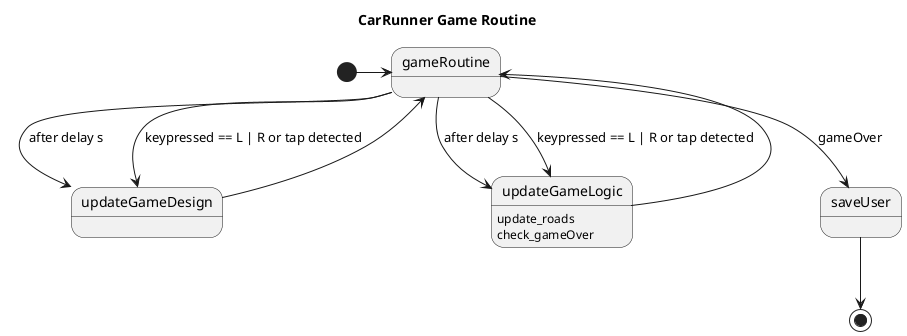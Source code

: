 @startuml inline_umlgraph_1.png
    [*] -> gameRoutine
    title CarRunner Game Routine
    gameRoutine --> updateGameDesign : after delay s
    gameRoutine --> updateGameLogic : after delay s
    gameRoutine --> updateGameDesign : keypressed == L | R or tap detected
    gameRoutine --> updateGameLogic : keypressed == L | R or tap detected
    updateGameLogic --> gameRoutine
    updateGameDesign --> gameRoutine
    updateGameLogic : update_roads
    updateGameLogic : check_gameOver
    gameRoutine --> saveUser : gameOver
    saveUser --> [*]
@enduml
@startuml inline_umlgraph_2.eps
    [*] -> gameRoutine
    title CarRunner Game Routine
    gameRoutine --> updateGameDesign : after delay s
    gameRoutine --> updateGameLogic : after delay s
    gameRoutine --> updateGameDesign : keypressed == L | R or tap detected
    gameRoutine --> updateGameLogic : keypressed == L | R or tap detected
    updateGameLogic --> gameRoutine
    updateGameDesign --> gameRoutine
    updateGameLogic : update_roads
    updateGameLogic : check_gameOver
    gameRoutine --> saveUser : gameOver
    saveUser --> [*]
@enduml
@startuml inline_umlgraph_3.png
    [*] -> Time_changeRoutine
    title CarRunner Change Date Time Routine
    Time_changeRoutine --> AddTime : keypressed == L
    AddTime: value++
    Time_changeRoutine --> SubtractTime : keypressed == R
    SubtractTime --> Time_changeRoutine
    SubtractTime : value--
    AddTime --> Time_changeRoutine
    Time_changeRoutine --> ChangeTimeUnitOrExit : keypressed = S
    ChangeTimeUnitOrExit : timeUnit++
    ChangeTimeUnitOrExit --> Time_changeRoutine
    ChangeTimeUnitOrExit --> [*]
@enduml
@startuml inline_umlgraph_4.eps
    [*] -> Time_changeRoutine
    title CarRunner Change Date Time Routine
    Time_changeRoutine --> AddTime : keypressed == L
    AddTime: value++
    Time_changeRoutine --> SubtractTime : keypressed == R
    SubtractTime --> Time_changeRoutine
    SubtractTime : value--
    AddTime --> Time_changeRoutine
    Time_changeRoutine --> ChangeTimeUnitOrExit : keypressed = S
    ChangeTimeUnitOrExit : timeUnit++
    ChangeTimeUnitOrExit --> Time_changeRoutine
    ChangeTimeUnitOrExit --> [*]
@enduml
@startuml inline_umlgraph_5.png
   [*] -> initPeripherals
   title CarRunner Main loop

   initPeripherals --> waitEvent
   waitEvent --> waitEvent : after 1s
   waitEvent --> Game : keypressed == S and PRESSED
   waitEvent --> Menu : keypressed == L&R for 2s
   waitEvent : update_DateTimeDisplay
   Game --> waitEvent
   Menu --> waitEvent
@enduml
@startuml inline_umlgraph_6.eps
   [*] -> initPeripherals
   title CarRunner Main loop

   initPeripherals --> waitEvent
   waitEvent --> waitEvent : after 1s
   waitEvent --> Game : keypressed == S and PRESSED
   waitEvent --> Menu : keypressed == L&R for 2s
   waitEvent : update_DateTimeDisplay
   Game --> waitEvent
   Menu --> waitEvent
@enduml
@startuml inline_umlgraph_7.png
   [*] -> Menu
   title CarRunner Menu

   Menu --> Menu : keypressed == L | R
   Menu : ShowMenuOption
   Menu --> ChooseOption : keypressed = S
   ChooseOption --> Time_changeRoutine
   ChooseOption --> playerScoresShowdown
   Menu --> [*]
@enduml
@startuml inline_umlgraph_8.eps
   [*] -> Menu
   title CarRunner Menu

   Menu --> Menu : keypressed == L | R
   Menu : ShowMenuOption
   Menu --> ChooseOption : keypressed = S
   ChooseOption --> Time_changeRoutine
   ChooseOption --> playerScoresShowdown
   Menu --> [*]
@enduml
@startuml inline_umlgraph_9.png
    [*] -> playerScoresShowdown
    title CarRunner Player Showdown
    playerScoresShowdown --> nextPlayer : keypressed == R
    playerScoresShowdown --> previousPlayer : keypressed == L
    previousPlayer --> playerScoresShowdown
    nextPlayer --> playerScoresShowdown

    playerScoresShowdown --> [*] : keypressed = S
@enduml
@startuml inline_umlgraph_10.eps
    [*] -> playerScoresShowdown
    title CarRunner Player Showdown
    playerScoresShowdown --> nextPlayer : keypressed == R
    playerScoresShowdown --> previousPlayer : keypressed == L
    previousPlayer --> playerScoresShowdown
    nextPlayer --> playerScoresShowdown

    playerScoresShowdown --> [*] : keypressed = S
@enduml
@startuml inline_umlgraph_11.png
    [*] -> gameRoutine
    title CarRunner Game Routine
    gameRoutine --> updateGameDesign : after delay s
    gameRoutine --> updateGameLogic : after delay s
    gameRoutine --> updateGameDesign : keypressed == L | R or tap detected
    gameRoutine --> updateGameLogic : keypressed == L | R or tap detected
    updateGameLogic --> gameRoutine
    updateGameDesign --> gameRoutine
    updateGameLogic : update_roads
    updateGameLogic : check_gameOver
    gameRoutine --> saveUser : gameOver
    saveUser --> [*]
@enduml
@startuml inline_umlgraph_12.eps
    [*] -> gameRoutine
    title CarRunner Game Routine
    gameRoutine --> updateGameDesign : after delay s
    gameRoutine --> updateGameLogic : after delay s
    gameRoutine --> updateGameDesign : keypressed == L | R or tap detected
    gameRoutine --> updateGameLogic : keypressed == L | R or tap detected
    updateGameLogic --> gameRoutine
    updateGameDesign --> gameRoutine
    updateGameLogic : update_roads
    updateGameLogic : check_gameOver
    gameRoutine --> saveUser : gameOver
    saveUser --> [*]
@enduml
@startuml inline_umlgraph_13.png
    [*] -> saveUser
    title CarRunner Save User
    saveUser --> NextChar : keypressed == L
    saveUser --> PreviousChar : keypressed == R
    NextChar : char++
    PreviousChar : char--
    saveUser --> AddChar : keypressed == S
    AddChar : name[i] = char
    AddChar : i++
    saveUser --> save : keypressed == S for 2 seconds
    save --> [*]
@enduml
@startuml inline_umlgraph_14.eps
    [*] -> saveUser
    title CarRunner Save User
    saveUser --> NextChar : keypressed == L
    saveUser --> PreviousChar : keypressed == R
    NextChar : char++
    PreviousChar : char--
    saveUser --> AddChar : keypressed == S
    AddChar : name[i] = char
    AddChar : i++
    saveUser --> save : keypressed == S for 2 seconds
    save --> [*]
@enduml
@startuml inline_umlgraph_15.png
    [*] -> Time_changeRoutine
    title CarRunner Change Date Time Routine
    Time_changeRoutine --> AddTime : keypressed == L
    AddTime: value++
    Time_changeRoutine --> SubtractTime : keypressed == R
    SubtractTime --> Time_changeRoutine
    SubtractTime : value--
    AddTime --> Time_changeRoutine
    Time_changeRoutine --> ChangeTimeUnitOrExit : keypressed = S
    ChangeTimeUnitOrExit : timeUnit++
    ChangeTimeUnitOrExit --> Time_changeRoutine
    ChangeTimeUnitOrExit --> [*]
@enduml
@startuml inline_umlgraph_16.eps
    [*] -> Time_changeRoutine
    title CarRunner Change Date Time Routine
    Time_changeRoutine --> AddTime : keypressed == L
    AddTime: value++
    Time_changeRoutine --> SubtractTime : keypressed == R
    SubtractTime --> Time_changeRoutine
    SubtractTime : value--
    AddTime --> Time_changeRoutine
    Time_changeRoutine --> ChangeTimeUnitOrExit : keypressed = S
    ChangeTimeUnitOrExit : timeUnit++
    ChangeTimeUnitOrExit --> Time_changeRoutine
    ChangeTimeUnitOrExit --> [*]
@enduml

